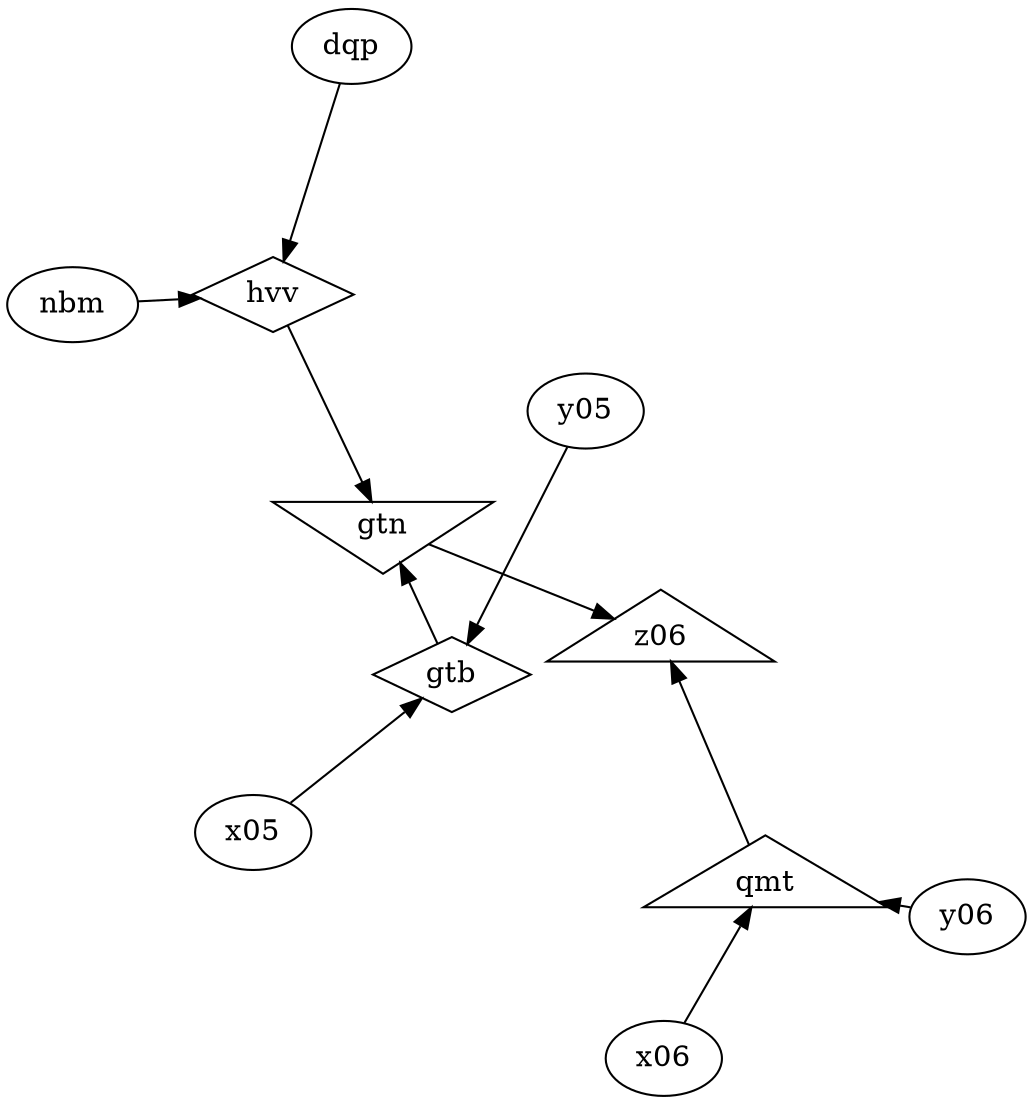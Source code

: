 digraph g1 {
  layout="fdp";
  overlap="false";
  splines="true";
  gtb [shape=diamond]
  y05 -> gtb
  x05 -> gtb
  gtn [shape=invtriangle]
  gtb -> gtn
  hvv -> gtn
  hvv [shape=diamond]
  dqp -> hvv
  nbm -> hvv
  qmt [shape=triangle]
  x06 -> qmt
  y06 -> qmt
  z06 [shape=triangle]
  gtn -> z06
  qmt -> z06
}
